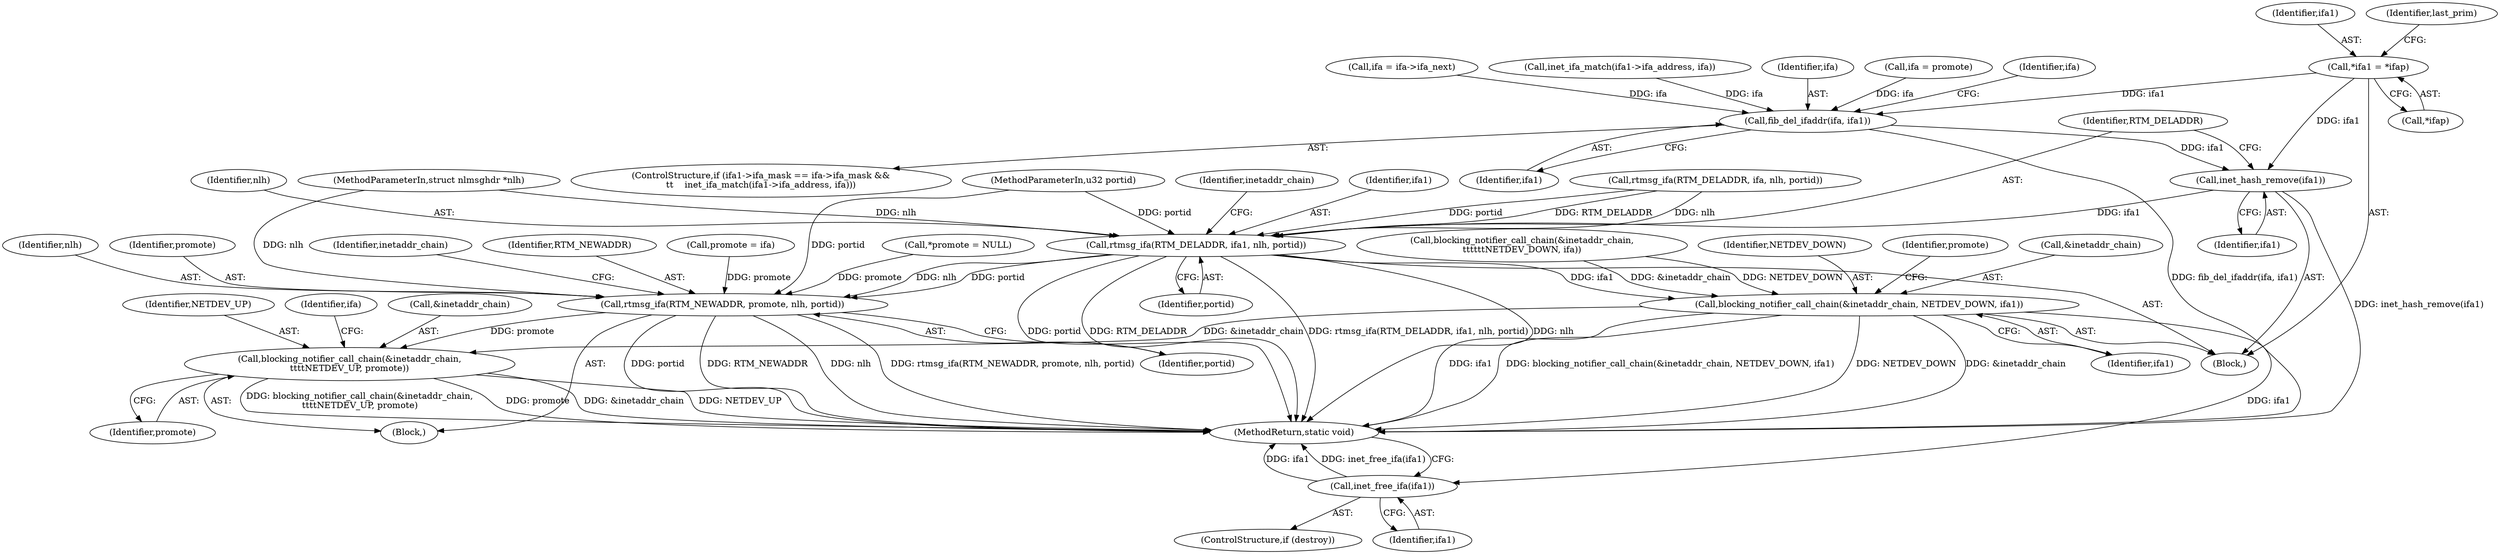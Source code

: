 digraph "0_linux_fbd40ea0180a2d328c5adc61414dc8bab9335ce2@pointer" {
"1000118" [label="(Call,*ifa1 = *ifap)"];
"1000272" [label="(Call,fib_del_ifaddr(ifa, ifa1))"];
"1000282" [label="(Call,inet_hash_remove(ifa1))"];
"1000284" [label="(Call,rtmsg_ifa(RTM_DELADDR, ifa1, nlh, portid))"];
"1000289" [label="(Call,blocking_notifier_call_chain(&inetaddr_chain, NETDEV_DOWN, ifa1))"];
"1000335" [label="(Call,blocking_notifier_call_chain(&inetaddr_chain,\n\t\t\t\tNETDEV_UP, promote))"];
"1000371" [label="(Call,inet_free_ifa(ifa1))"];
"1000330" [label="(Call,rtmsg_ifa(RTM_NEWADDR, promote, nlh, portid))"];
"1000293" [label="(Identifier,ifa1)"];
"1000295" [label="(Identifier,promote)"];
"1000334" [label="(Identifier,portid)"];
"1000338" [label="(Identifier,NETDEV_UP)"];
"1000113" [label="(Call,*promote = NULL)"];
"1000339" [label="(Identifier,promote)"];
"1000291" [label="(Identifier,inetaddr_chain)"];
"1000369" [label="(ControlStructure,if (destroy))"];
"1000289" [label="(Call,blocking_notifier_call_chain(&inetaddr_chain, NETDEV_DOWN, ifa1))"];
"1000373" [label="(MethodReturn,static void)"];
"1000333" [label="(Identifier,nlh)"];
"1000290" [label="(Call,&inetaddr_chain)"];
"1000234" [label="(Call,blocking_notifier_call_chain(&inetaddr_chain,\n\t\t\t\t\t\tNETDEV_DOWN, ifa))"];
"1000332" [label="(Identifier,promote)"];
"1000372" [label="(Identifier,ifa1)"];
"1000342" [label="(Identifier,ifa)"];
"1000118" [label="(Call,*ifa1 = *ifap)"];
"1000285" [label="(Identifier,RTM_DELADDR)"];
"1000286" [label="(Identifier,ifa1)"];
"1000111" [label="(Block,)"];
"1000283" [label="(Identifier,ifa1)"];
"1000287" [label="(Identifier,nlh)"];
"1000282" [label="(Call,inet_hash_remove(ifa1))"];
"1000110" [label="(MethodParameterIn,u32 portid)"];
"1000253" [label="(Identifier,ifa)"];
"1000252" [label="(Call,ifa = ifa->ifa_next)"];
"1000284" [label="(Call,rtmsg_ifa(RTM_DELADDR, ifa1, nlh, portid))"];
"1000337" [label="(Identifier,inetaddr_chain)"];
"1000120" [label="(Call,*ifap)"];
"1000288" [label="(Identifier,portid)"];
"1000229" [label="(Call,rtmsg_ifa(RTM_DELADDR, ifa, nlh, portid))"];
"1000335" [label="(Call,blocking_notifier_call_chain(&inetaddr_chain,\n\t\t\t\tNETDEV_UP, promote))"];
"1000371" [label="(Call,inet_free_ifa(ifa1))"];
"1000272" [label="(Call,fib_del_ifaddr(ifa, ifa1))"];
"1000331" [label="(Identifier,RTM_NEWADDR)"];
"1000330" [label="(Call,rtmsg_ifa(RTM_NEWADDR, promote, nlh, portid))"];
"1000258" [label="(ControlStructure,if (ifa1->ifa_mask == ifa->ifa_mask &&\n\t\t    inet_ifa_match(ifa1->ifa_address, ifa)))"];
"1000267" [label="(Call,inet_ifa_match(ifa1->ifa_address, ifa))"];
"1000119" [label="(Identifier,ifa1)"];
"1000273" [label="(Identifier,ifa)"];
"1000248" [label="(Call,ifa = promote)"];
"1000109" [label="(MethodParameterIn,struct nlmsghdr *nlh)"];
"1000292" [label="(Identifier,NETDEV_DOWN)"];
"1000274" [label="(Identifier,ifa1)"];
"1000296" [label="(Block,)"];
"1000124" [label="(Identifier,last_prim)"];
"1000336" [label="(Call,&inetaddr_chain)"];
"1000243" [label="(Call,promote = ifa)"];
"1000118" -> "1000111"  [label="AST: "];
"1000118" -> "1000120"  [label="CFG: "];
"1000119" -> "1000118"  [label="AST: "];
"1000120" -> "1000118"  [label="AST: "];
"1000124" -> "1000118"  [label="CFG: "];
"1000118" -> "1000272"  [label="DDG: ifa1"];
"1000118" -> "1000282"  [label="DDG: ifa1"];
"1000272" -> "1000258"  [label="AST: "];
"1000272" -> "1000274"  [label="CFG: "];
"1000273" -> "1000272"  [label="AST: "];
"1000274" -> "1000272"  [label="AST: "];
"1000253" -> "1000272"  [label="CFG: "];
"1000272" -> "1000373"  [label="DDG: fib_del_ifaddr(ifa, ifa1)"];
"1000252" -> "1000272"  [label="DDG: ifa"];
"1000267" -> "1000272"  [label="DDG: ifa"];
"1000248" -> "1000272"  [label="DDG: ifa"];
"1000272" -> "1000282"  [label="DDG: ifa1"];
"1000282" -> "1000111"  [label="AST: "];
"1000282" -> "1000283"  [label="CFG: "];
"1000283" -> "1000282"  [label="AST: "];
"1000285" -> "1000282"  [label="CFG: "];
"1000282" -> "1000373"  [label="DDG: inet_hash_remove(ifa1)"];
"1000282" -> "1000284"  [label="DDG: ifa1"];
"1000284" -> "1000111"  [label="AST: "];
"1000284" -> "1000288"  [label="CFG: "];
"1000285" -> "1000284"  [label="AST: "];
"1000286" -> "1000284"  [label="AST: "];
"1000287" -> "1000284"  [label="AST: "];
"1000288" -> "1000284"  [label="AST: "];
"1000291" -> "1000284"  [label="CFG: "];
"1000284" -> "1000373"  [label="DDG: RTM_DELADDR"];
"1000284" -> "1000373"  [label="DDG: rtmsg_ifa(RTM_DELADDR, ifa1, nlh, portid)"];
"1000284" -> "1000373"  [label="DDG: nlh"];
"1000284" -> "1000373"  [label="DDG: portid"];
"1000229" -> "1000284"  [label="DDG: RTM_DELADDR"];
"1000229" -> "1000284"  [label="DDG: nlh"];
"1000229" -> "1000284"  [label="DDG: portid"];
"1000109" -> "1000284"  [label="DDG: nlh"];
"1000110" -> "1000284"  [label="DDG: portid"];
"1000284" -> "1000289"  [label="DDG: ifa1"];
"1000284" -> "1000330"  [label="DDG: nlh"];
"1000284" -> "1000330"  [label="DDG: portid"];
"1000289" -> "1000111"  [label="AST: "];
"1000289" -> "1000293"  [label="CFG: "];
"1000290" -> "1000289"  [label="AST: "];
"1000292" -> "1000289"  [label="AST: "];
"1000293" -> "1000289"  [label="AST: "];
"1000295" -> "1000289"  [label="CFG: "];
"1000289" -> "1000373"  [label="DDG: NETDEV_DOWN"];
"1000289" -> "1000373"  [label="DDG: &inetaddr_chain"];
"1000289" -> "1000373"  [label="DDG: ifa1"];
"1000289" -> "1000373"  [label="DDG: blocking_notifier_call_chain(&inetaddr_chain, NETDEV_DOWN, ifa1)"];
"1000234" -> "1000289"  [label="DDG: &inetaddr_chain"];
"1000234" -> "1000289"  [label="DDG: NETDEV_DOWN"];
"1000289" -> "1000335"  [label="DDG: &inetaddr_chain"];
"1000289" -> "1000371"  [label="DDG: ifa1"];
"1000335" -> "1000296"  [label="AST: "];
"1000335" -> "1000339"  [label="CFG: "];
"1000336" -> "1000335"  [label="AST: "];
"1000338" -> "1000335"  [label="AST: "];
"1000339" -> "1000335"  [label="AST: "];
"1000342" -> "1000335"  [label="CFG: "];
"1000335" -> "1000373"  [label="DDG: promote"];
"1000335" -> "1000373"  [label="DDG: &inetaddr_chain"];
"1000335" -> "1000373"  [label="DDG: NETDEV_UP"];
"1000335" -> "1000373"  [label="DDG: blocking_notifier_call_chain(&inetaddr_chain,\n\t\t\t\tNETDEV_UP, promote)"];
"1000330" -> "1000335"  [label="DDG: promote"];
"1000371" -> "1000369"  [label="AST: "];
"1000371" -> "1000372"  [label="CFG: "];
"1000372" -> "1000371"  [label="AST: "];
"1000373" -> "1000371"  [label="CFG: "];
"1000371" -> "1000373"  [label="DDG: ifa1"];
"1000371" -> "1000373"  [label="DDG: inet_free_ifa(ifa1)"];
"1000330" -> "1000296"  [label="AST: "];
"1000330" -> "1000334"  [label="CFG: "];
"1000331" -> "1000330"  [label="AST: "];
"1000332" -> "1000330"  [label="AST: "];
"1000333" -> "1000330"  [label="AST: "];
"1000334" -> "1000330"  [label="AST: "];
"1000337" -> "1000330"  [label="CFG: "];
"1000330" -> "1000373"  [label="DDG: portid"];
"1000330" -> "1000373"  [label="DDG: RTM_NEWADDR"];
"1000330" -> "1000373"  [label="DDG: nlh"];
"1000330" -> "1000373"  [label="DDG: rtmsg_ifa(RTM_NEWADDR, promote, nlh, portid)"];
"1000113" -> "1000330"  [label="DDG: promote"];
"1000243" -> "1000330"  [label="DDG: promote"];
"1000109" -> "1000330"  [label="DDG: nlh"];
"1000110" -> "1000330"  [label="DDG: portid"];
}

